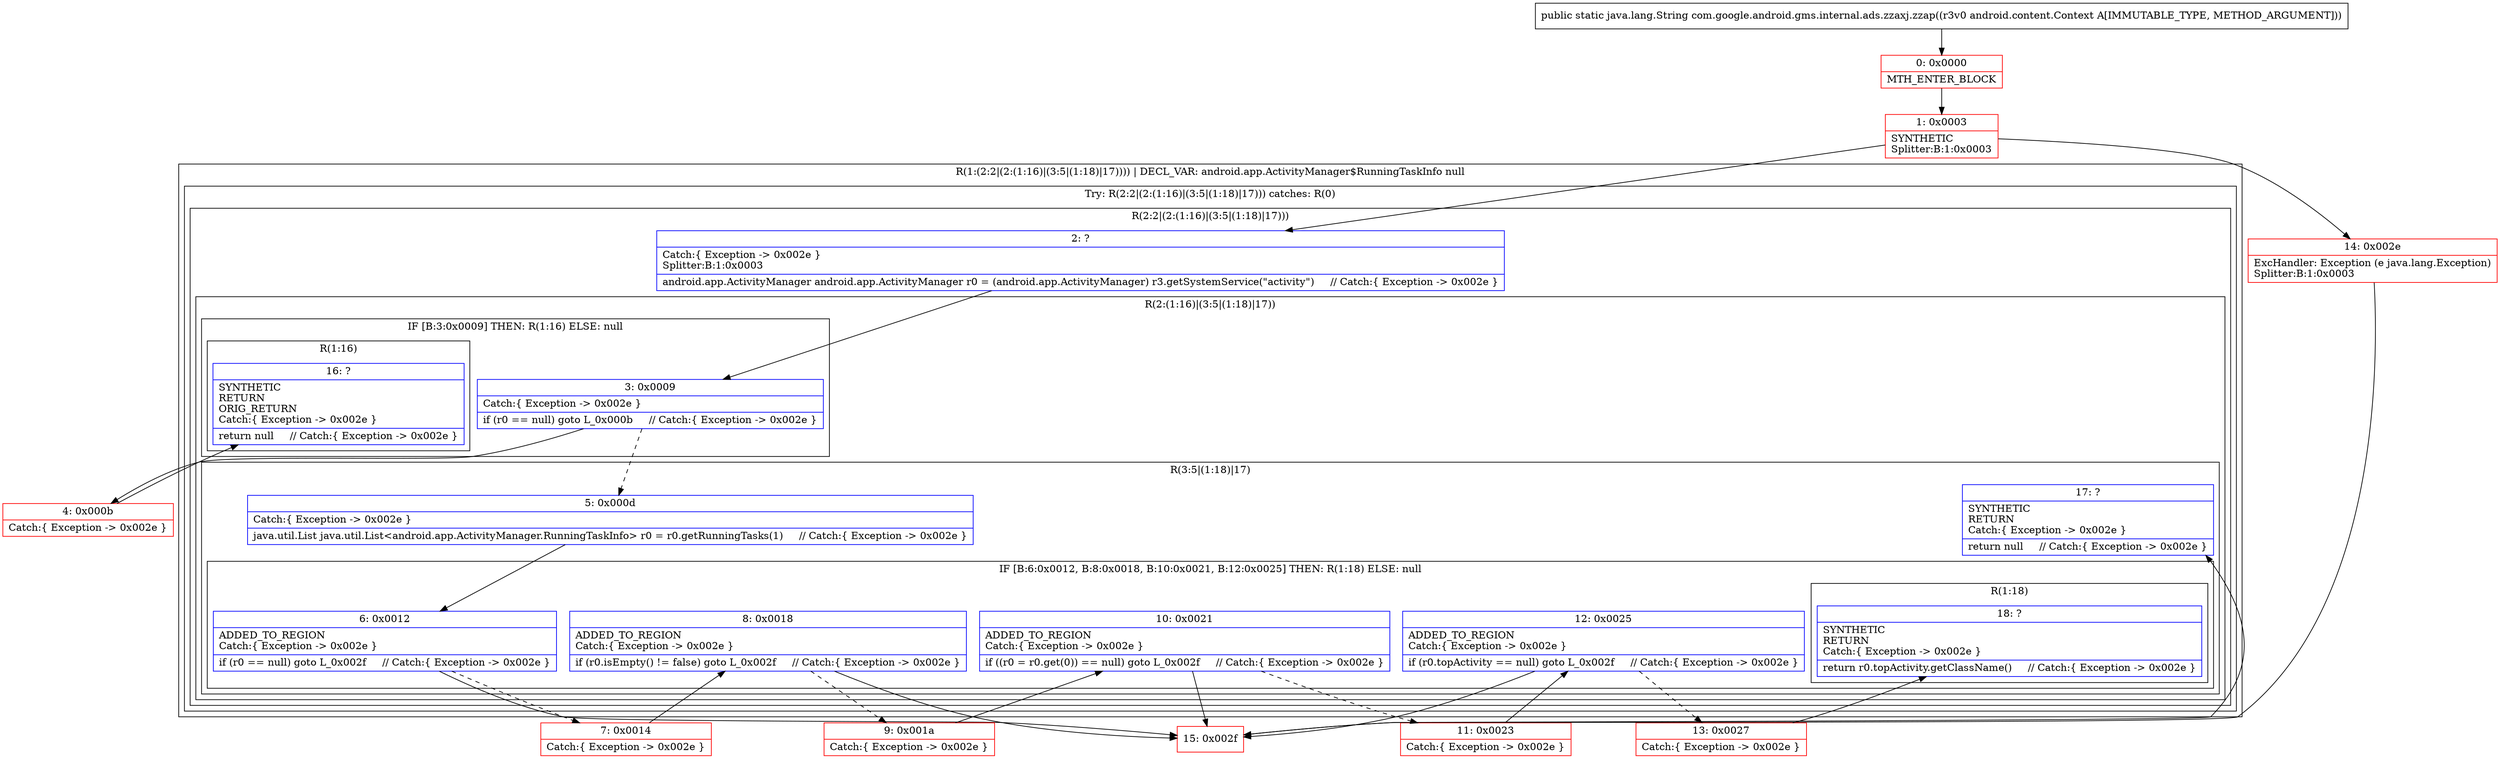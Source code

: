 digraph "CFG forcom.google.android.gms.internal.ads.zzaxj.zzap(Landroid\/content\/Context;)Ljava\/lang\/String;" {
subgraph cluster_Region_2129989835 {
label = "R(1:(2:2|(2:(1:16)|(3:5|(1:18)|17)))) | DECL_VAR: android.app.ActivityManager$RunningTaskInfo null\l";
node [shape=record,color=blue];
subgraph cluster_TryCatchRegion_1416152070 {
label = "Try: R(2:2|(2:(1:16)|(3:5|(1:18)|17))) catches: R(0)";
node [shape=record,color=blue];
subgraph cluster_Region_1298216768 {
label = "R(2:2|(2:(1:16)|(3:5|(1:18)|17)))";
node [shape=record,color=blue];
Node_2 [shape=record,label="{2\:\ ?|Catch:\{ Exception \-\> 0x002e \}\lSplitter:B:1:0x0003\l|android.app.ActivityManager android.app.ActivityManager r0 = (android.app.ActivityManager) r3.getSystemService(\"activity\")     \/\/ Catch:\{ Exception \-\> 0x002e \}\l}"];
subgraph cluster_Region_497613356 {
label = "R(2:(1:16)|(3:5|(1:18)|17))";
node [shape=record,color=blue];
subgraph cluster_IfRegion_332155397 {
label = "IF [B:3:0x0009] THEN: R(1:16) ELSE: null";
node [shape=record,color=blue];
Node_3 [shape=record,label="{3\:\ 0x0009|Catch:\{ Exception \-\> 0x002e \}\l|if (r0 == null) goto L_0x000b     \/\/ Catch:\{ Exception \-\> 0x002e \}\l}"];
subgraph cluster_Region_840789403 {
label = "R(1:16)";
node [shape=record,color=blue];
Node_16 [shape=record,label="{16\:\ ?|SYNTHETIC\lRETURN\lORIG_RETURN\lCatch:\{ Exception \-\> 0x002e \}\l|return null     \/\/ Catch:\{ Exception \-\> 0x002e \}\l}"];
}
}
subgraph cluster_Region_414210911 {
label = "R(3:5|(1:18)|17)";
node [shape=record,color=blue];
Node_5 [shape=record,label="{5\:\ 0x000d|Catch:\{ Exception \-\> 0x002e \}\l|java.util.List java.util.List\<android.app.ActivityManager.RunningTaskInfo\> r0 = r0.getRunningTasks(1)     \/\/ Catch:\{ Exception \-\> 0x002e \}\l}"];
subgraph cluster_IfRegion_1404689446 {
label = "IF [B:6:0x0012, B:8:0x0018, B:10:0x0021, B:12:0x0025] THEN: R(1:18) ELSE: null";
node [shape=record,color=blue];
Node_6 [shape=record,label="{6\:\ 0x0012|ADDED_TO_REGION\lCatch:\{ Exception \-\> 0x002e \}\l|if (r0 == null) goto L_0x002f     \/\/ Catch:\{ Exception \-\> 0x002e \}\l}"];
Node_8 [shape=record,label="{8\:\ 0x0018|ADDED_TO_REGION\lCatch:\{ Exception \-\> 0x002e \}\l|if (r0.isEmpty() != false) goto L_0x002f     \/\/ Catch:\{ Exception \-\> 0x002e \}\l}"];
Node_10 [shape=record,label="{10\:\ 0x0021|ADDED_TO_REGION\lCatch:\{ Exception \-\> 0x002e \}\l|if ((r0 = r0.get(0)) == null) goto L_0x002f     \/\/ Catch:\{ Exception \-\> 0x002e \}\l}"];
Node_12 [shape=record,label="{12\:\ 0x0025|ADDED_TO_REGION\lCatch:\{ Exception \-\> 0x002e \}\l|if (r0.topActivity == null) goto L_0x002f     \/\/ Catch:\{ Exception \-\> 0x002e \}\l}"];
subgraph cluster_Region_1681408091 {
label = "R(1:18)";
node [shape=record,color=blue];
Node_18 [shape=record,label="{18\:\ ?|SYNTHETIC\lRETURN\lCatch:\{ Exception \-\> 0x002e \}\l|return r0.topActivity.getClassName()     \/\/ Catch:\{ Exception \-\> 0x002e \}\l}"];
}
}
Node_17 [shape=record,label="{17\:\ ?|SYNTHETIC\lRETURN\lCatch:\{ Exception \-\> 0x002e \}\l|return null     \/\/ Catch:\{ Exception \-\> 0x002e \}\l}"];
}
}
}
subgraph cluster_Region_1994580014 {
label = "R(0) | ExcHandler: Exception (e java.lang.Exception)\l";
node [shape=record,color=blue];
}
}
}
subgraph cluster_Region_1994580014 {
label = "R(0) | ExcHandler: Exception (e java.lang.Exception)\l";
node [shape=record,color=blue];
}
Node_0 [shape=record,color=red,label="{0\:\ 0x0000|MTH_ENTER_BLOCK\l}"];
Node_1 [shape=record,color=red,label="{1\:\ 0x0003|SYNTHETIC\lSplitter:B:1:0x0003\l}"];
Node_4 [shape=record,color=red,label="{4\:\ 0x000b|Catch:\{ Exception \-\> 0x002e \}\l}"];
Node_7 [shape=record,color=red,label="{7\:\ 0x0014|Catch:\{ Exception \-\> 0x002e \}\l}"];
Node_9 [shape=record,color=red,label="{9\:\ 0x001a|Catch:\{ Exception \-\> 0x002e \}\l}"];
Node_11 [shape=record,color=red,label="{11\:\ 0x0023|Catch:\{ Exception \-\> 0x002e \}\l}"];
Node_13 [shape=record,color=red,label="{13\:\ 0x0027|Catch:\{ Exception \-\> 0x002e \}\l}"];
Node_14 [shape=record,color=red,label="{14\:\ 0x002e|ExcHandler: Exception (e java.lang.Exception)\lSplitter:B:1:0x0003\l}"];
Node_15 [shape=record,color=red,label="{15\:\ 0x002f}"];
MethodNode[shape=record,label="{public static java.lang.String com.google.android.gms.internal.ads.zzaxj.zzap((r3v0 android.content.Context A[IMMUTABLE_TYPE, METHOD_ARGUMENT])) }"];
MethodNode -> Node_0;
Node_2 -> Node_3;
Node_3 -> Node_4;
Node_3 -> Node_5[style=dashed];
Node_5 -> Node_6;
Node_6 -> Node_7[style=dashed];
Node_6 -> Node_15;
Node_8 -> Node_9[style=dashed];
Node_8 -> Node_15;
Node_10 -> Node_11[style=dashed];
Node_10 -> Node_15;
Node_12 -> Node_13[style=dashed];
Node_12 -> Node_15;
Node_0 -> Node_1;
Node_1 -> Node_2;
Node_1 -> Node_14;
Node_4 -> Node_16;
Node_7 -> Node_8;
Node_9 -> Node_10;
Node_11 -> Node_12;
Node_13 -> Node_18;
Node_14 -> Node_15;
Node_15 -> Node_17;
}

